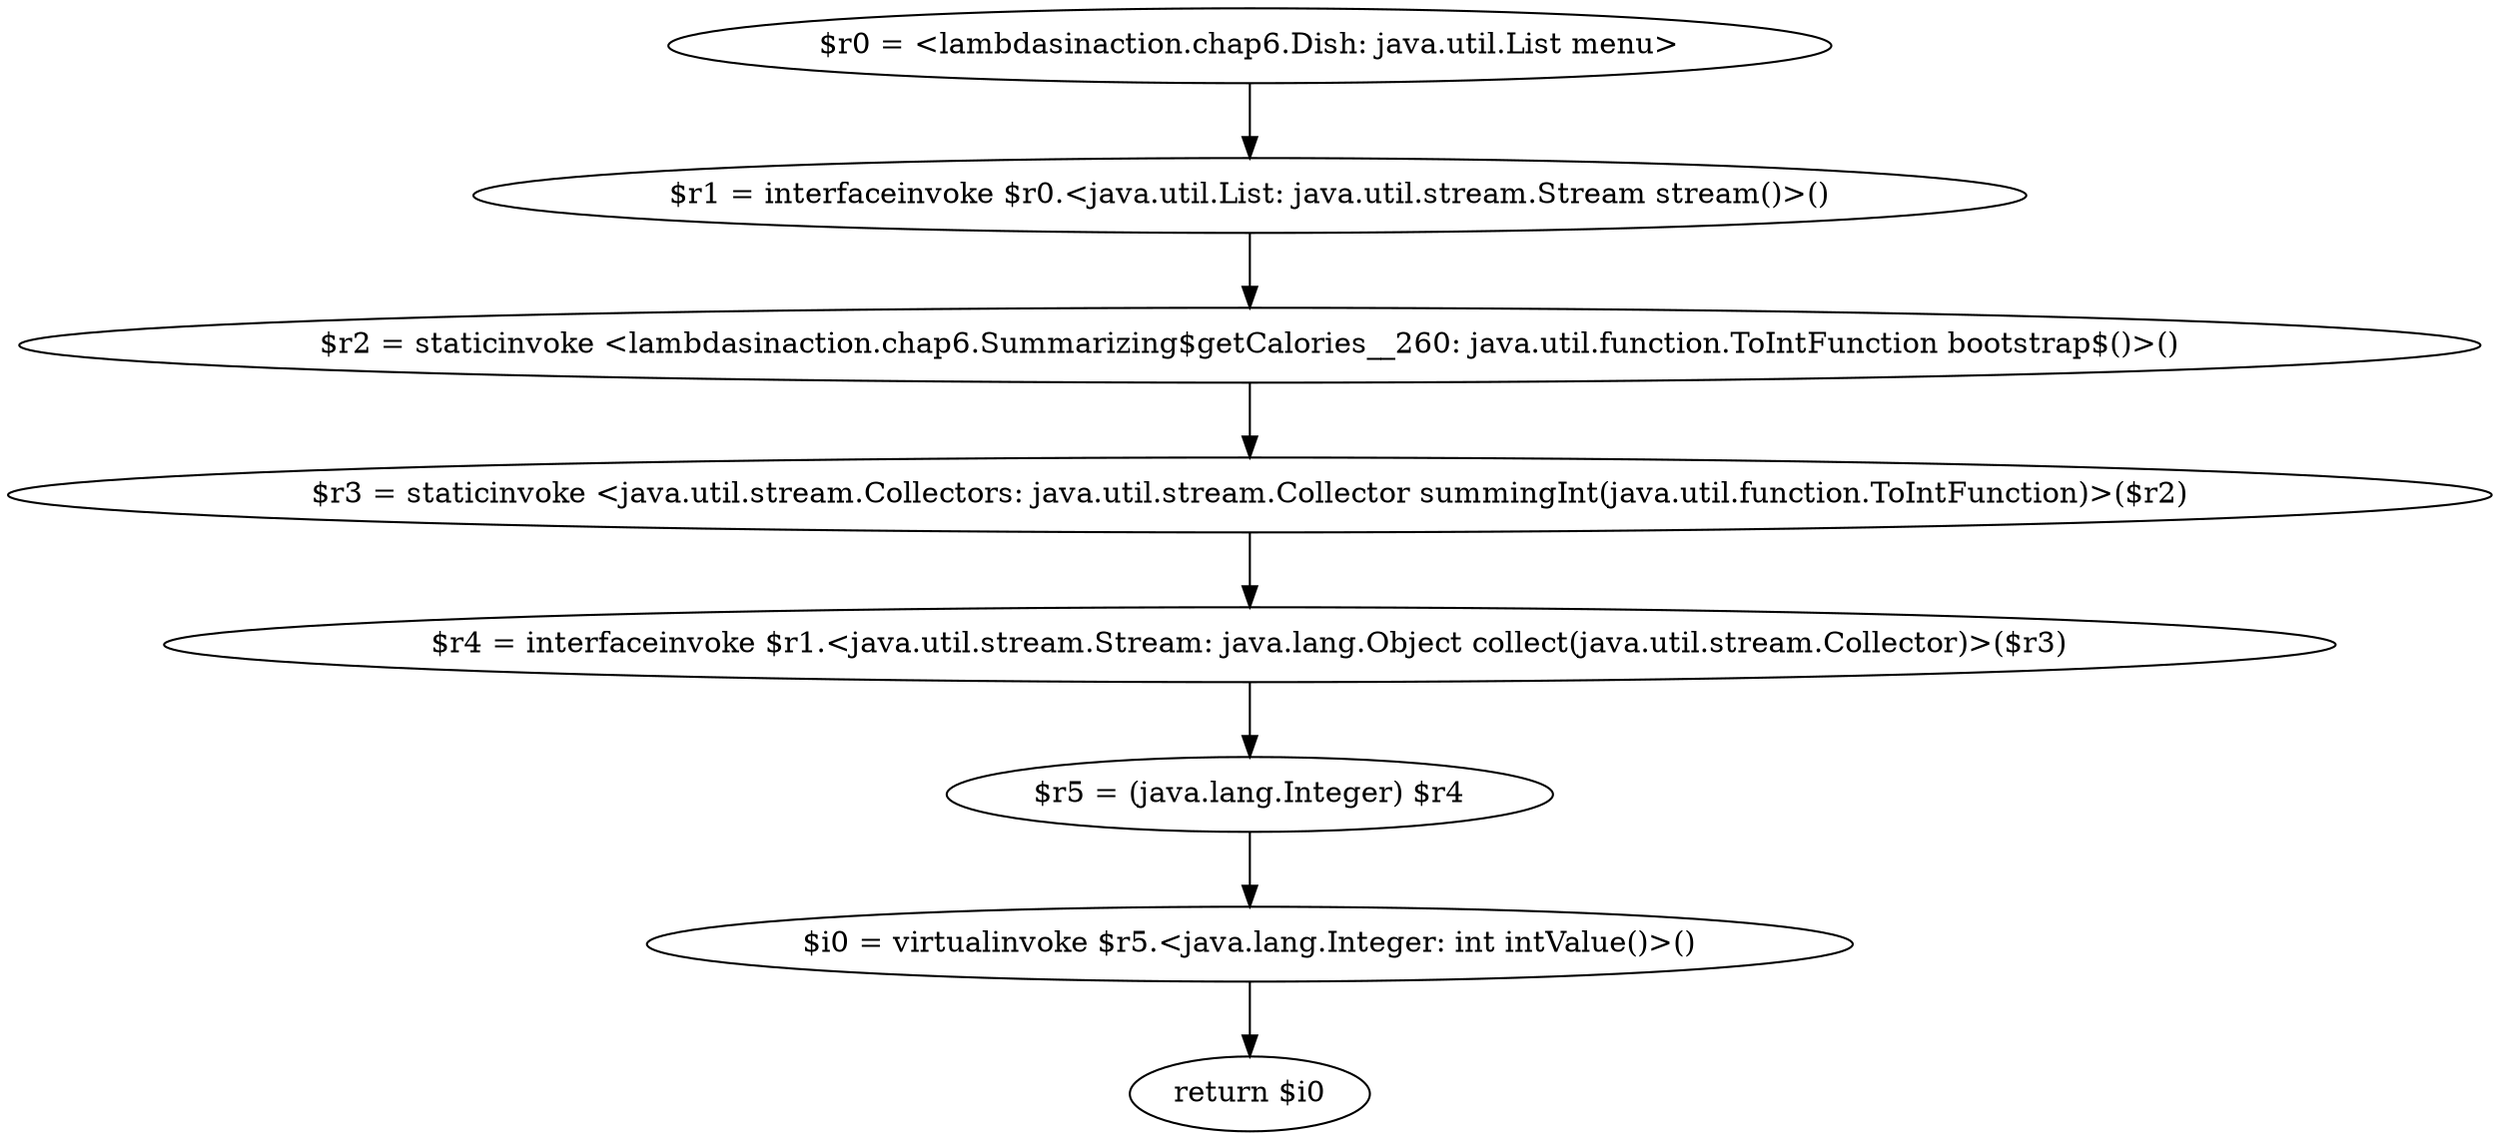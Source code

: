 digraph "unitGraph" {
    "$r0 = <lambdasinaction.chap6.Dish: java.util.List menu>"
    "$r1 = interfaceinvoke $r0.<java.util.List: java.util.stream.Stream stream()>()"
    "$r2 = staticinvoke <lambdasinaction.chap6.Summarizing$getCalories__260: java.util.function.ToIntFunction bootstrap$()>()"
    "$r3 = staticinvoke <java.util.stream.Collectors: java.util.stream.Collector summingInt(java.util.function.ToIntFunction)>($r2)"
    "$r4 = interfaceinvoke $r1.<java.util.stream.Stream: java.lang.Object collect(java.util.stream.Collector)>($r3)"
    "$r5 = (java.lang.Integer) $r4"
    "$i0 = virtualinvoke $r5.<java.lang.Integer: int intValue()>()"
    "return $i0"
    "$r0 = <lambdasinaction.chap6.Dish: java.util.List menu>"->"$r1 = interfaceinvoke $r0.<java.util.List: java.util.stream.Stream stream()>()";
    "$r1 = interfaceinvoke $r0.<java.util.List: java.util.stream.Stream stream()>()"->"$r2 = staticinvoke <lambdasinaction.chap6.Summarizing$getCalories__260: java.util.function.ToIntFunction bootstrap$()>()";
    "$r2 = staticinvoke <lambdasinaction.chap6.Summarizing$getCalories__260: java.util.function.ToIntFunction bootstrap$()>()"->"$r3 = staticinvoke <java.util.stream.Collectors: java.util.stream.Collector summingInt(java.util.function.ToIntFunction)>($r2)";
    "$r3 = staticinvoke <java.util.stream.Collectors: java.util.stream.Collector summingInt(java.util.function.ToIntFunction)>($r2)"->"$r4 = interfaceinvoke $r1.<java.util.stream.Stream: java.lang.Object collect(java.util.stream.Collector)>($r3)";
    "$r4 = interfaceinvoke $r1.<java.util.stream.Stream: java.lang.Object collect(java.util.stream.Collector)>($r3)"->"$r5 = (java.lang.Integer) $r4";
    "$r5 = (java.lang.Integer) $r4"->"$i0 = virtualinvoke $r5.<java.lang.Integer: int intValue()>()";
    "$i0 = virtualinvoke $r5.<java.lang.Integer: int intValue()>()"->"return $i0";
}
